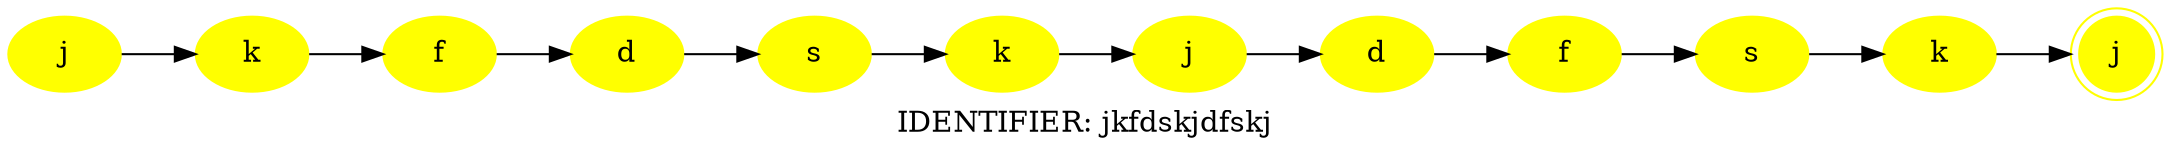 digraph Plot{
   rankdir = LR;
   label = "IDENTIFIER: jkfdskjdfskj";
    n0[style = filled, color = yellow, label = "j"];
    n1[style = filled, color = yellow, label = "k"];
    n2[style = filled, color = yellow, label = "f"];
    n3[style = filled, color = yellow, label = "d"];
    n4[style = filled, color = yellow, label = "s"];
    n5[style = filled, color = yellow, label = "k"];
    n6[style = filled, color = yellow, label = "j"];
    n7[style = filled, color = yellow, label = "d"];
    n8[style = filled, color = yellow, label = "f"];
    n9[style = filled, color = yellow, label = "s"];
    n10[style = filled, color = yellow, label = "k"];
    n11[style = filled, color = yellow, label = "j" ,shape = doublecircle];
    n0 -> n1;
    n1 -> n2;
    n2 -> n3;
    n3 -> n4;
    n4 -> n5;
    n5 -> n6;
    n6 -> n7;
    n7 -> n8;
    n8 -> n9;
    n9 -> n10;
    n10 -> n11;
}